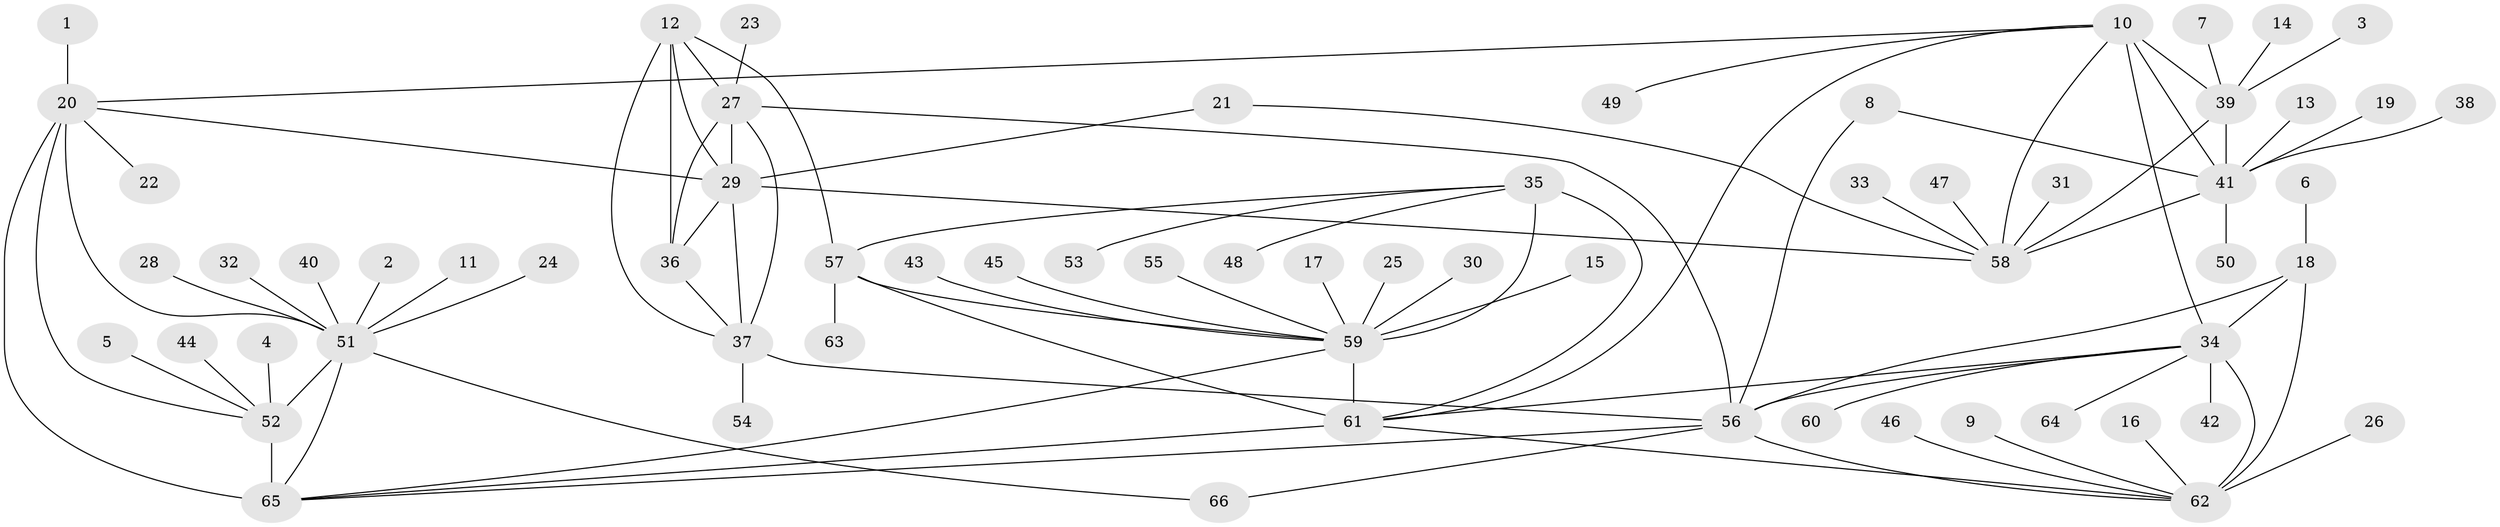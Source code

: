// original degree distribution, {6: 0.047244094488188976, 10: 0.03937007874015748, 12: 0.015748031496062992, 9: 0.047244094488188976, 7: 0.023622047244094488, 8: 0.023622047244094488, 5: 0.015748031496062992, 11: 0.015748031496062992, 14: 0.007874015748031496, 3: 0.023622047244094488, 1: 0.5984251968503937, 2: 0.14173228346456693}
// Generated by graph-tools (version 1.1) at 2025/37/03/04/25 23:37:36]
// undirected, 66 vertices, 95 edges
graph export_dot {
  node [color=gray90,style=filled];
  1;
  2;
  3;
  4;
  5;
  6;
  7;
  8;
  9;
  10;
  11;
  12;
  13;
  14;
  15;
  16;
  17;
  18;
  19;
  20;
  21;
  22;
  23;
  24;
  25;
  26;
  27;
  28;
  29;
  30;
  31;
  32;
  33;
  34;
  35;
  36;
  37;
  38;
  39;
  40;
  41;
  42;
  43;
  44;
  45;
  46;
  47;
  48;
  49;
  50;
  51;
  52;
  53;
  54;
  55;
  56;
  57;
  58;
  59;
  60;
  61;
  62;
  63;
  64;
  65;
  66;
  1 -- 20 [weight=1.0];
  2 -- 51 [weight=1.0];
  3 -- 39 [weight=1.0];
  4 -- 52 [weight=1.0];
  5 -- 52 [weight=1.0];
  6 -- 18 [weight=1.0];
  7 -- 39 [weight=1.0];
  8 -- 41 [weight=1.0];
  8 -- 56 [weight=1.0];
  9 -- 62 [weight=1.0];
  10 -- 20 [weight=1.0];
  10 -- 34 [weight=1.0];
  10 -- 39 [weight=2.0];
  10 -- 41 [weight=4.0];
  10 -- 49 [weight=1.0];
  10 -- 58 [weight=2.0];
  10 -- 61 [weight=1.0];
  11 -- 51 [weight=1.0];
  12 -- 27 [weight=2.0];
  12 -- 29 [weight=1.0];
  12 -- 36 [weight=1.0];
  12 -- 37 [weight=1.0];
  12 -- 57 [weight=1.0];
  13 -- 41 [weight=1.0];
  14 -- 39 [weight=1.0];
  15 -- 59 [weight=1.0];
  16 -- 62 [weight=1.0];
  17 -- 59 [weight=1.0];
  18 -- 34 [weight=4.0];
  18 -- 56 [weight=2.0];
  18 -- 62 [weight=2.0];
  19 -- 41 [weight=1.0];
  20 -- 22 [weight=1.0];
  20 -- 29 [weight=1.0];
  20 -- 51 [weight=1.0];
  20 -- 52 [weight=2.0];
  20 -- 65 [weight=2.0];
  21 -- 29 [weight=1.0];
  21 -- 58 [weight=1.0];
  23 -- 27 [weight=1.0];
  24 -- 51 [weight=1.0];
  25 -- 59 [weight=1.0];
  26 -- 62 [weight=1.0];
  27 -- 29 [weight=2.0];
  27 -- 36 [weight=2.0];
  27 -- 37 [weight=2.0];
  27 -- 56 [weight=1.0];
  28 -- 51 [weight=1.0];
  29 -- 36 [weight=1.0];
  29 -- 37 [weight=1.0];
  29 -- 58 [weight=1.0];
  30 -- 59 [weight=1.0];
  31 -- 58 [weight=1.0];
  32 -- 51 [weight=1.0];
  33 -- 58 [weight=1.0];
  34 -- 42 [weight=1.0];
  34 -- 56 [weight=2.0];
  34 -- 60 [weight=1.0];
  34 -- 61 [weight=1.0];
  34 -- 62 [weight=2.0];
  34 -- 64 [weight=1.0];
  35 -- 48 [weight=1.0];
  35 -- 53 [weight=1.0];
  35 -- 57 [weight=1.0];
  35 -- 59 [weight=3.0];
  35 -- 61 [weight=1.0];
  36 -- 37 [weight=1.0];
  37 -- 54 [weight=1.0];
  37 -- 56 [weight=1.0];
  38 -- 41 [weight=1.0];
  39 -- 41 [weight=2.0];
  39 -- 58 [weight=1.0];
  40 -- 51 [weight=1.0];
  41 -- 50 [weight=1.0];
  41 -- 58 [weight=2.0];
  43 -- 59 [weight=1.0];
  44 -- 52 [weight=1.0];
  45 -- 59 [weight=1.0];
  46 -- 62 [weight=1.0];
  47 -- 58 [weight=1.0];
  51 -- 52 [weight=2.0];
  51 -- 65 [weight=2.0];
  51 -- 66 [weight=1.0];
  52 -- 65 [weight=4.0];
  55 -- 59 [weight=1.0];
  56 -- 62 [weight=1.0];
  56 -- 65 [weight=1.0];
  56 -- 66 [weight=1.0];
  57 -- 59 [weight=3.0];
  57 -- 61 [weight=1.0];
  57 -- 63 [weight=1.0];
  59 -- 61 [weight=3.0];
  59 -- 65 [weight=1.0];
  61 -- 62 [weight=1.0];
  61 -- 65 [weight=1.0];
}
